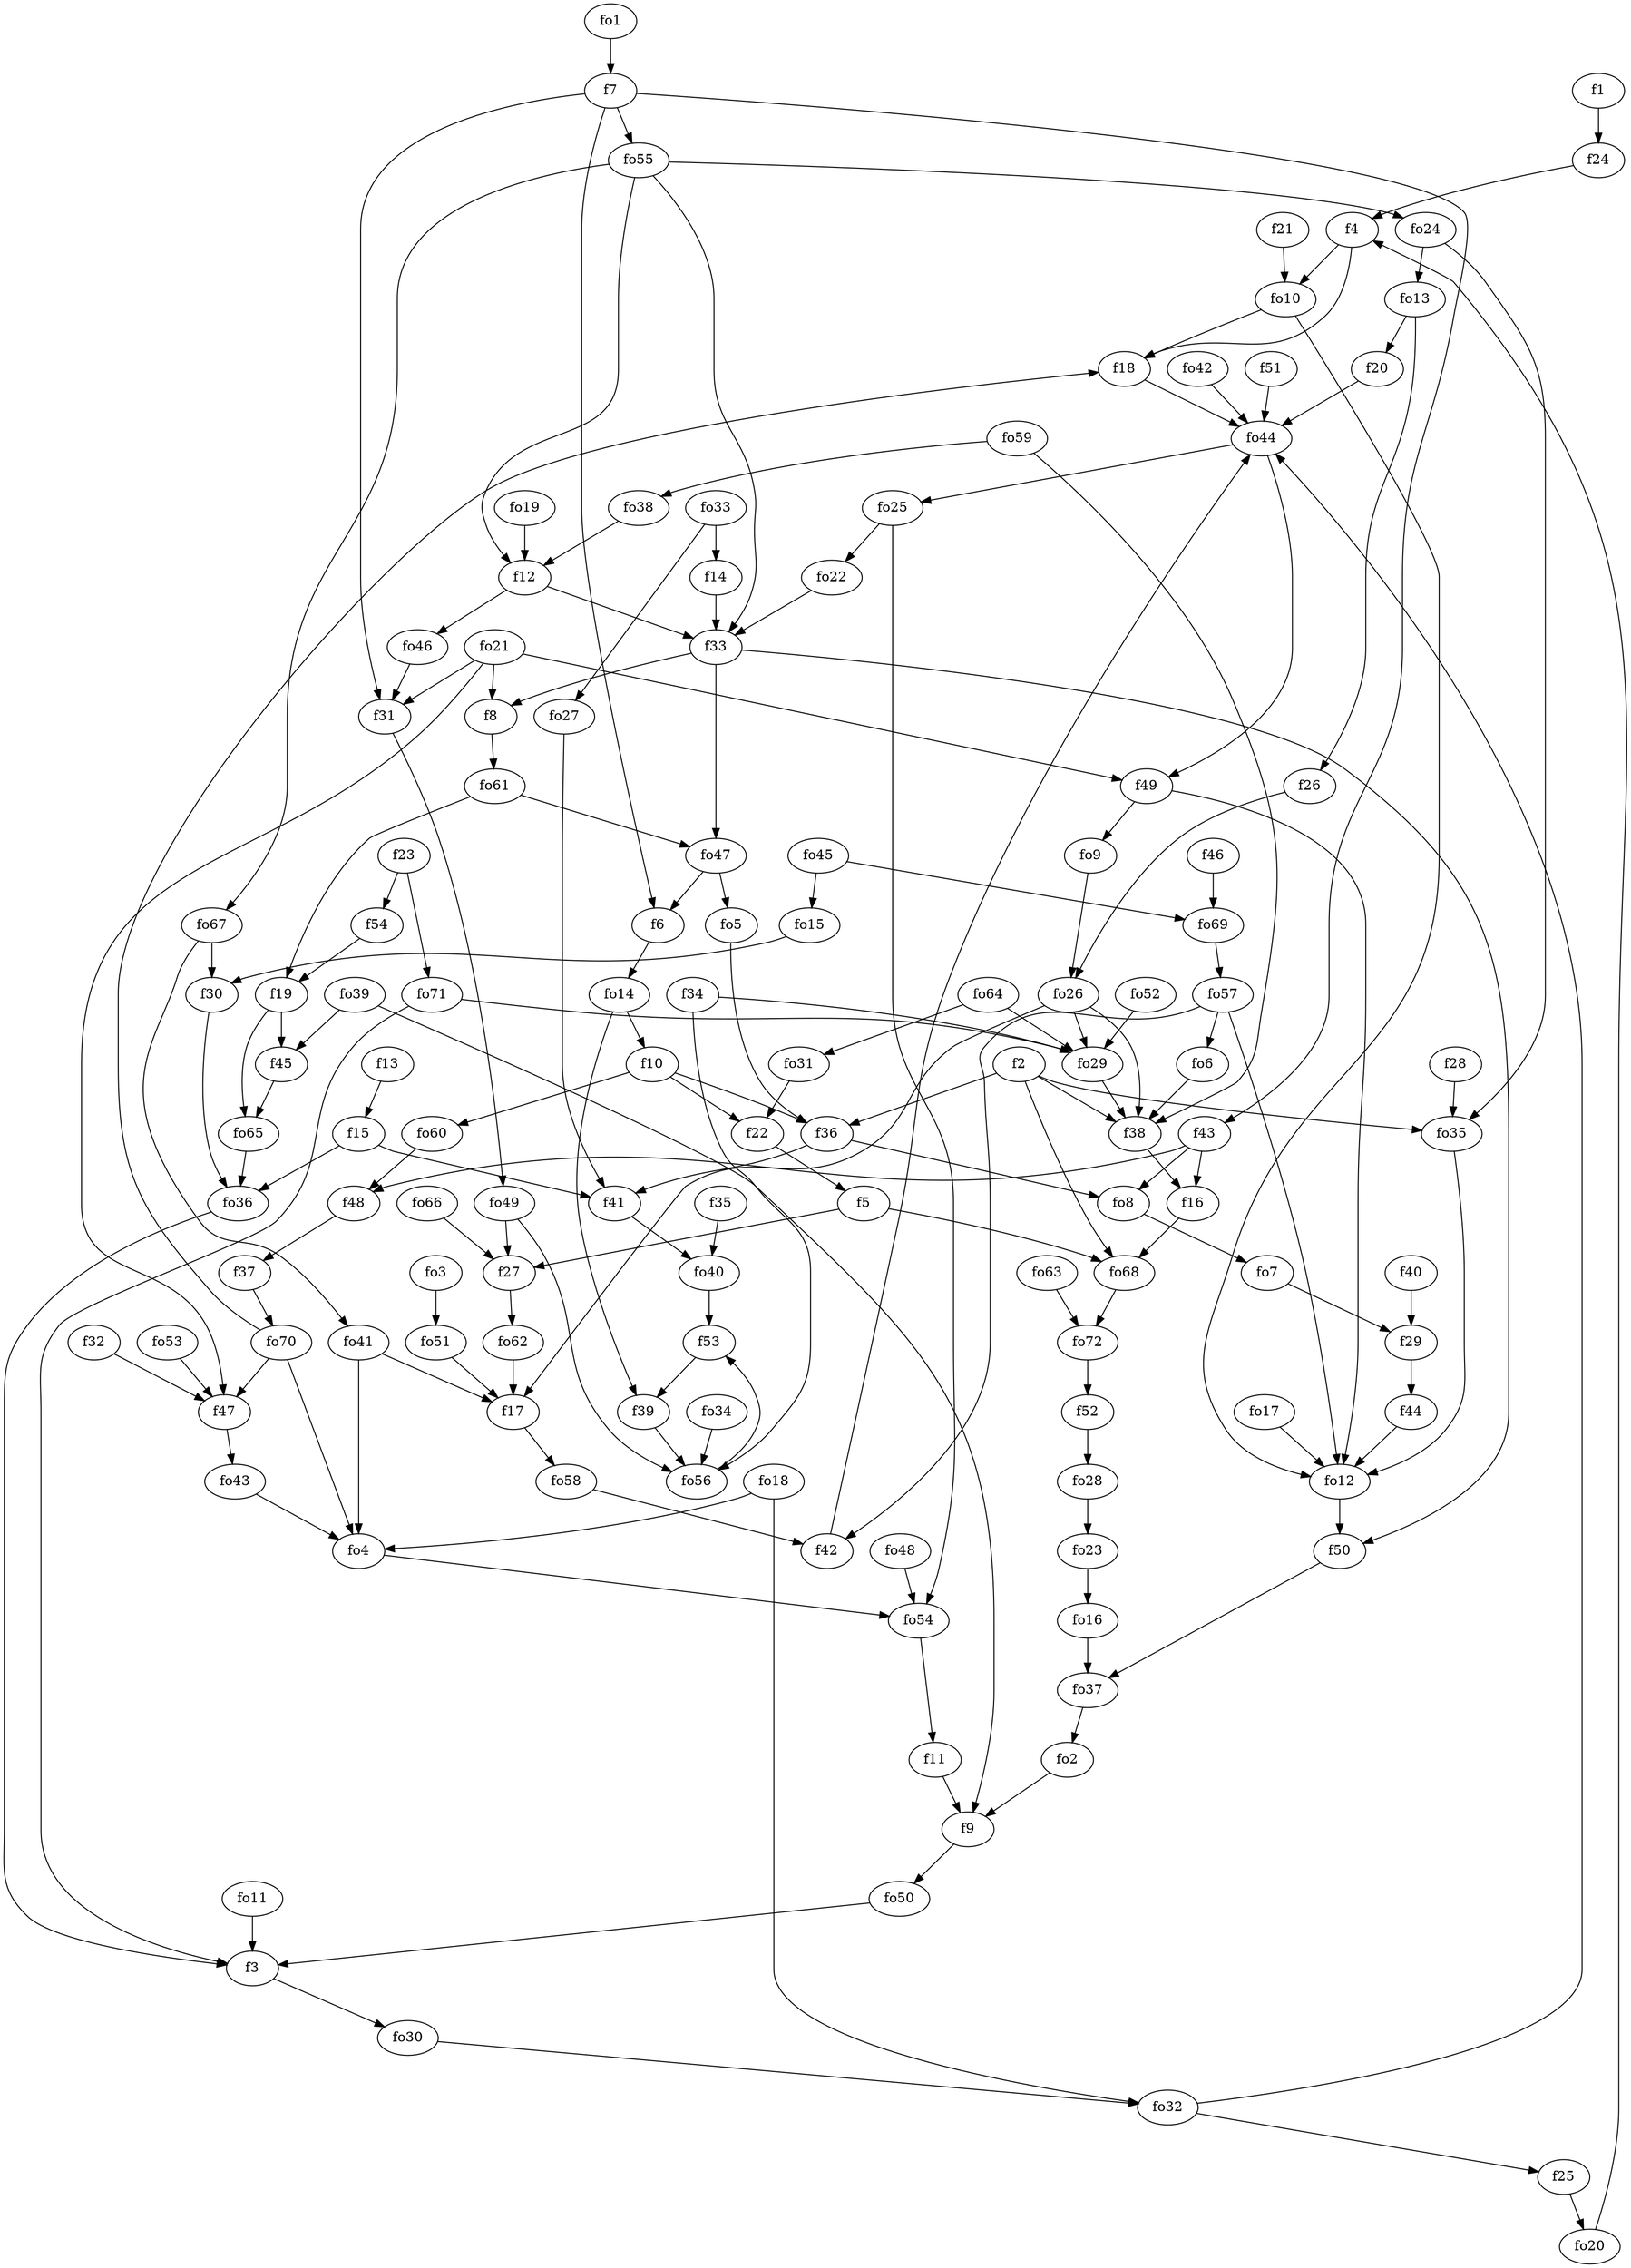 strict digraph  {
f1;
f2;
f3;
f4;
f5;
f6;
f7;
f8;
f9;
f10;
f11;
f12;
f13;
f14;
f15;
f16;
f17;
f18;
f19;
f20;
f21;
f22;
f23;
f24;
f25;
f26;
f27;
f28;
f29;
f30;
f31;
f32;
f33;
f34;
f35;
f36;
f37;
f38;
f39;
f40;
f41;
f42;
f43;
f44;
f45;
f46;
f47;
f48;
f49;
f50;
f51;
f52;
f53;
f54;
fo1;
fo2;
fo3;
fo4;
fo5;
fo6;
fo7;
fo8;
fo9;
fo10;
fo11;
fo12;
fo13;
fo14;
fo15;
fo16;
fo17;
fo18;
fo19;
fo20;
fo21;
fo22;
fo23;
fo24;
fo25;
fo26;
fo27;
fo28;
fo29;
fo30;
fo31;
fo32;
fo33;
fo34;
fo35;
fo36;
fo37;
fo38;
fo39;
fo40;
fo41;
fo42;
fo43;
fo44;
fo45;
fo46;
fo47;
fo48;
fo49;
fo50;
fo51;
fo52;
fo53;
fo54;
fo55;
fo56;
fo57;
fo58;
fo59;
fo60;
fo61;
fo62;
fo63;
fo64;
fo65;
fo66;
fo67;
fo68;
fo69;
fo70;
fo71;
fo72;
f1 -> f24  [weight=2];
f2 -> fo35  [weight=2];
f2 -> f36  [weight=2];
f2 -> fo68  [weight=2];
f2 -> f38  [weight=2];
f3 -> fo30  [weight=2];
f4 -> f18  [weight=2];
f4 -> fo10  [weight=2];
f5 -> fo68  [weight=2];
f5 -> f27  [weight=2];
f6 -> fo14  [weight=2];
f7 -> fo55  [weight=2];
f7 -> f43  [weight=2];
f7 -> f6  [weight=2];
f7 -> f31  [weight=2];
f8 -> fo61  [weight=2];
f9 -> fo50  [weight=2];
f10 -> f22  [weight=2];
f10 -> f36  [weight=2];
f10 -> fo60  [weight=2];
f11 -> f9  [weight=2];
f12 -> f33  [weight=2];
f12 -> fo46  [weight=2];
f13 -> f15  [weight=2];
f14 -> f33  [weight=2];
f15 -> fo36  [weight=2];
f15 -> f41  [weight=2];
f16 -> fo68  [weight=2];
f17 -> fo58  [weight=2];
f18 -> fo44  [weight=2];
f19 -> fo65  [weight=2];
f19 -> f45  [weight=2];
f20 -> fo44  [weight=2];
f21 -> fo10  [weight=2];
f22 -> f5  [weight=2];
f23 -> fo71  [weight=2];
f23 -> f54  [weight=2];
f24 -> f4  [weight=2];
f25 -> fo20  [weight=2];
f26 -> fo26  [weight=2];
f27 -> fo62  [weight=2];
f28 -> fo35  [weight=2];
f29 -> f44  [weight=2];
f30 -> fo36  [weight=2];
f31 -> fo49  [weight=2];
f32 -> f47  [weight=2];
f33 -> f50  [weight=2];
f33 -> f8  [weight=2];
f33 -> fo47  [weight=2];
f34 -> fo29  [weight=2];
f34 -> fo56  [weight=2];
f35 -> fo40  [weight=2];
f36 -> fo8  [weight=2];
f36 -> f41  [weight=2];
f37 -> fo70  [weight=2];
f38 -> f16  [weight=2];
f39 -> fo56  [weight=2];
f40 -> f29  [weight=2];
f41 -> fo40  [weight=2];
f42 -> fo44  [weight=2];
f43 -> fo8  [weight=2];
f43 -> f48  [weight=2];
f43 -> f16  [weight=2];
f44 -> fo12  [weight=2];
f45 -> fo65  [weight=2];
f46 -> fo69  [weight=2];
f47 -> fo43  [weight=2];
f48 -> f37  [weight=2];
f49 -> fo12  [weight=2];
f49 -> fo9  [weight=2];
f50 -> fo37  [weight=2];
f51 -> fo44  [weight=2];
f52 -> fo28  [weight=2];
f53 -> f39  [weight=2];
f54 -> f19  [weight=2];
fo1 -> f7  [weight=2];
fo2 -> f9  [weight=2];
fo3 -> fo51  [weight=2];
fo4 -> fo54  [weight=2];
fo5 -> f36  [weight=2];
fo6 -> f38  [weight=2];
fo7 -> f29  [weight=2];
fo8 -> fo7  [weight=2];
fo9 -> fo26  [weight=2];
fo10 -> f18  [weight=2];
fo10 -> fo12  [weight=2];
fo11 -> f3  [weight=2];
fo12 -> f50  [weight=2];
fo13 -> f20  [weight=2];
fo13 -> f26  [weight=2];
fo14 -> f10  [weight=2];
fo14 -> f39  [weight=2];
fo15 -> f30  [weight=2];
fo16 -> fo37  [weight=2];
fo17 -> fo12  [weight=2];
fo18 -> fo32  [weight=2];
fo18 -> fo4  [weight=2];
fo19 -> f12  [weight=2];
fo20 -> f4  [weight=2];
fo21 -> f8  [weight=2];
fo21 -> f31  [weight=2];
fo21 -> f49  [weight=2];
fo21 -> f47  [weight=2];
fo22 -> f33  [weight=2];
fo23 -> fo16  [weight=2];
fo24 -> fo13  [weight=2];
fo24 -> fo35  [weight=2];
fo25 -> fo54  [weight=2];
fo25 -> fo22  [weight=2];
fo26 -> f38  [weight=2];
fo26 -> f17  [weight=2];
fo26 -> fo29  [weight=2];
fo27 -> f41  [weight=2];
fo28 -> fo23  [weight=2];
fo29 -> f38  [weight=2];
fo30 -> fo32  [weight=2];
fo31 -> f22  [weight=2];
fo32 -> fo44  [weight=2];
fo32 -> f25  [weight=2];
fo33 -> fo27  [weight=2];
fo33 -> f14  [weight=2];
fo34 -> fo56  [weight=2];
fo35 -> fo12  [weight=2];
fo36 -> f3  [weight=2];
fo37 -> fo2  [weight=2];
fo38 -> f12  [weight=2];
fo39 -> f9  [weight=2];
fo39 -> f45  [weight=2];
fo40 -> f53  [weight=2];
fo41 -> f17  [weight=2];
fo41 -> fo4  [weight=2];
fo42 -> fo44  [weight=2];
fo43 -> fo4  [weight=2];
fo44 -> f49  [weight=2];
fo44 -> fo25  [weight=2];
fo45 -> fo69  [weight=2];
fo45 -> fo15  [weight=2];
fo46 -> f31  [weight=2];
fo47 -> fo5  [weight=2];
fo47 -> f6  [weight=2];
fo48 -> fo54  [weight=2];
fo49 -> f27  [weight=2];
fo49 -> fo56  [weight=2];
fo50 -> f3  [weight=2];
fo51 -> f17  [weight=2];
fo52 -> fo29  [weight=2];
fo53 -> f47  [weight=2];
fo54 -> f11  [weight=2];
fo55 -> f12  [weight=2];
fo55 -> fo24  [weight=2];
fo55 -> fo67  [weight=2];
fo55 -> f33  [weight=2];
fo56 -> f53  [weight=2];
fo57 -> fo12  [weight=2];
fo57 -> f42  [weight=2];
fo57 -> fo6  [weight=2];
fo58 -> f42  [weight=2];
fo59 -> fo38  [weight=2];
fo59 -> f38  [weight=2];
fo60 -> f48  [weight=2];
fo61 -> f19  [weight=2];
fo61 -> fo47  [weight=2];
fo62 -> f17  [weight=2];
fo63 -> fo72  [weight=2];
fo64 -> fo29  [weight=2];
fo64 -> fo31  [weight=2];
fo65 -> fo36  [weight=2];
fo66 -> f27  [weight=2];
fo67 -> f30  [weight=2];
fo67 -> fo41  [weight=2];
fo68 -> fo72  [weight=2];
fo69 -> fo57  [weight=2];
fo70 -> fo4  [weight=2];
fo70 -> f47  [weight=2];
fo70 -> f18  [weight=2];
fo71 -> fo29  [weight=2];
fo71 -> f3  [weight=2];
fo72 -> f52  [weight=2];
}

